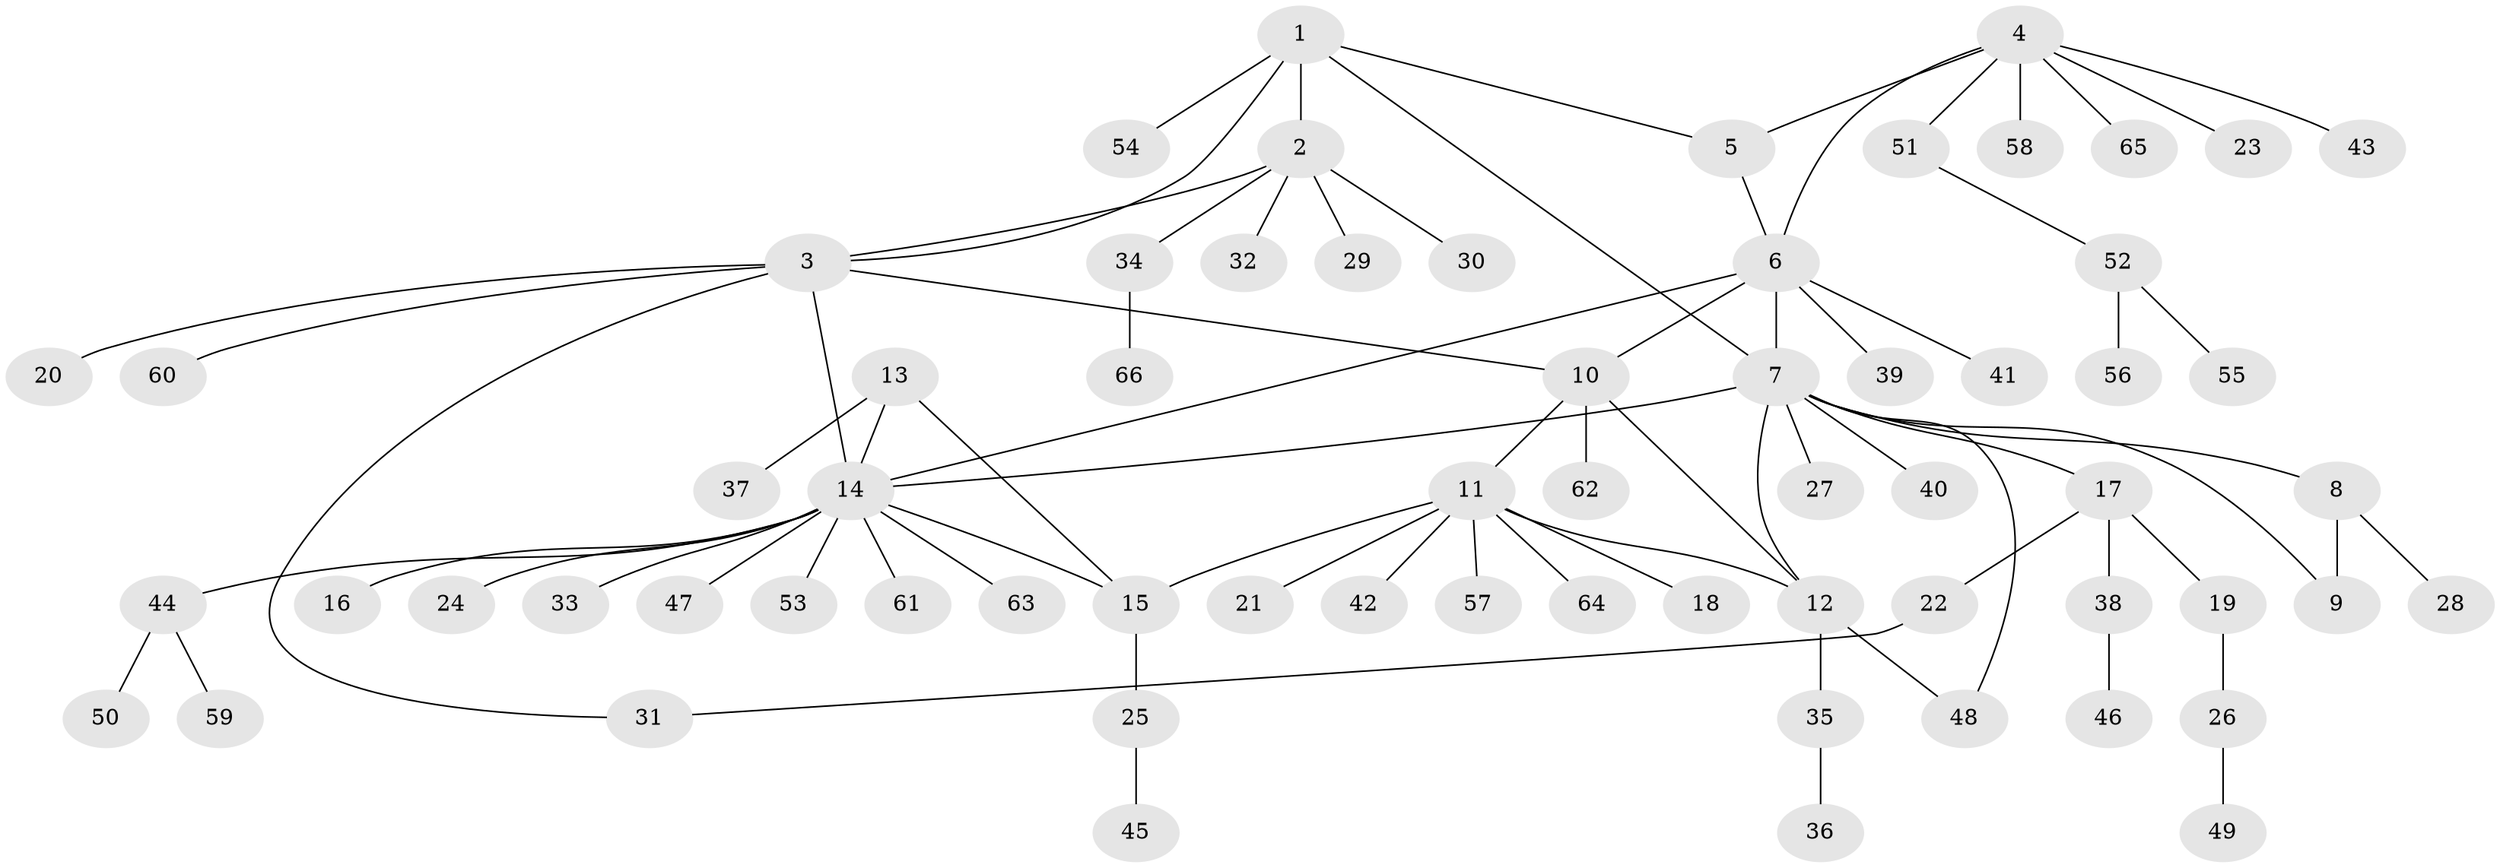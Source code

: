 // coarse degree distribution, {4: 0.25, 3: 0.1, 5: 0.15, 2: 0.1, 6: 0.05, 1: 0.35}
// Generated by graph-tools (version 1.1) at 2025/52/03/04/25 22:52:34]
// undirected, 66 vertices, 78 edges
graph export_dot {
  node [color=gray90,style=filled];
  1;
  2;
  3;
  4;
  5;
  6;
  7;
  8;
  9;
  10;
  11;
  12;
  13;
  14;
  15;
  16;
  17;
  18;
  19;
  20;
  21;
  22;
  23;
  24;
  25;
  26;
  27;
  28;
  29;
  30;
  31;
  32;
  33;
  34;
  35;
  36;
  37;
  38;
  39;
  40;
  41;
  42;
  43;
  44;
  45;
  46;
  47;
  48;
  49;
  50;
  51;
  52;
  53;
  54;
  55;
  56;
  57;
  58;
  59;
  60;
  61;
  62;
  63;
  64;
  65;
  66;
  1 -- 2;
  1 -- 3;
  1 -- 5;
  1 -- 7;
  1 -- 54;
  2 -- 3;
  2 -- 29;
  2 -- 30;
  2 -- 32;
  2 -- 34;
  3 -- 10;
  3 -- 14;
  3 -- 20;
  3 -- 31;
  3 -- 60;
  4 -- 5;
  4 -- 6;
  4 -- 23;
  4 -- 43;
  4 -- 51;
  4 -- 58;
  4 -- 65;
  5 -- 6;
  6 -- 7;
  6 -- 10;
  6 -- 14;
  6 -- 39;
  6 -- 41;
  7 -- 8;
  7 -- 9;
  7 -- 12;
  7 -- 14;
  7 -- 17;
  7 -- 27;
  7 -- 40;
  7 -- 48;
  8 -- 9;
  8 -- 28;
  10 -- 11;
  10 -- 12;
  10 -- 62;
  11 -- 12;
  11 -- 15;
  11 -- 18;
  11 -- 21;
  11 -- 42;
  11 -- 57;
  11 -- 64;
  12 -- 35;
  12 -- 48;
  13 -- 14;
  13 -- 15;
  13 -- 37;
  14 -- 15;
  14 -- 16;
  14 -- 24;
  14 -- 33;
  14 -- 44;
  14 -- 47;
  14 -- 53;
  14 -- 61;
  14 -- 63;
  15 -- 25;
  17 -- 19;
  17 -- 22;
  17 -- 38;
  19 -- 26;
  22 -- 31;
  25 -- 45;
  26 -- 49;
  34 -- 66;
  35 -- 36;
  38 -- 46;
  44 -- 50;
  44 -- 59;
  51 -- 52;
  52 -- 55;
  52 -- 56;
}
